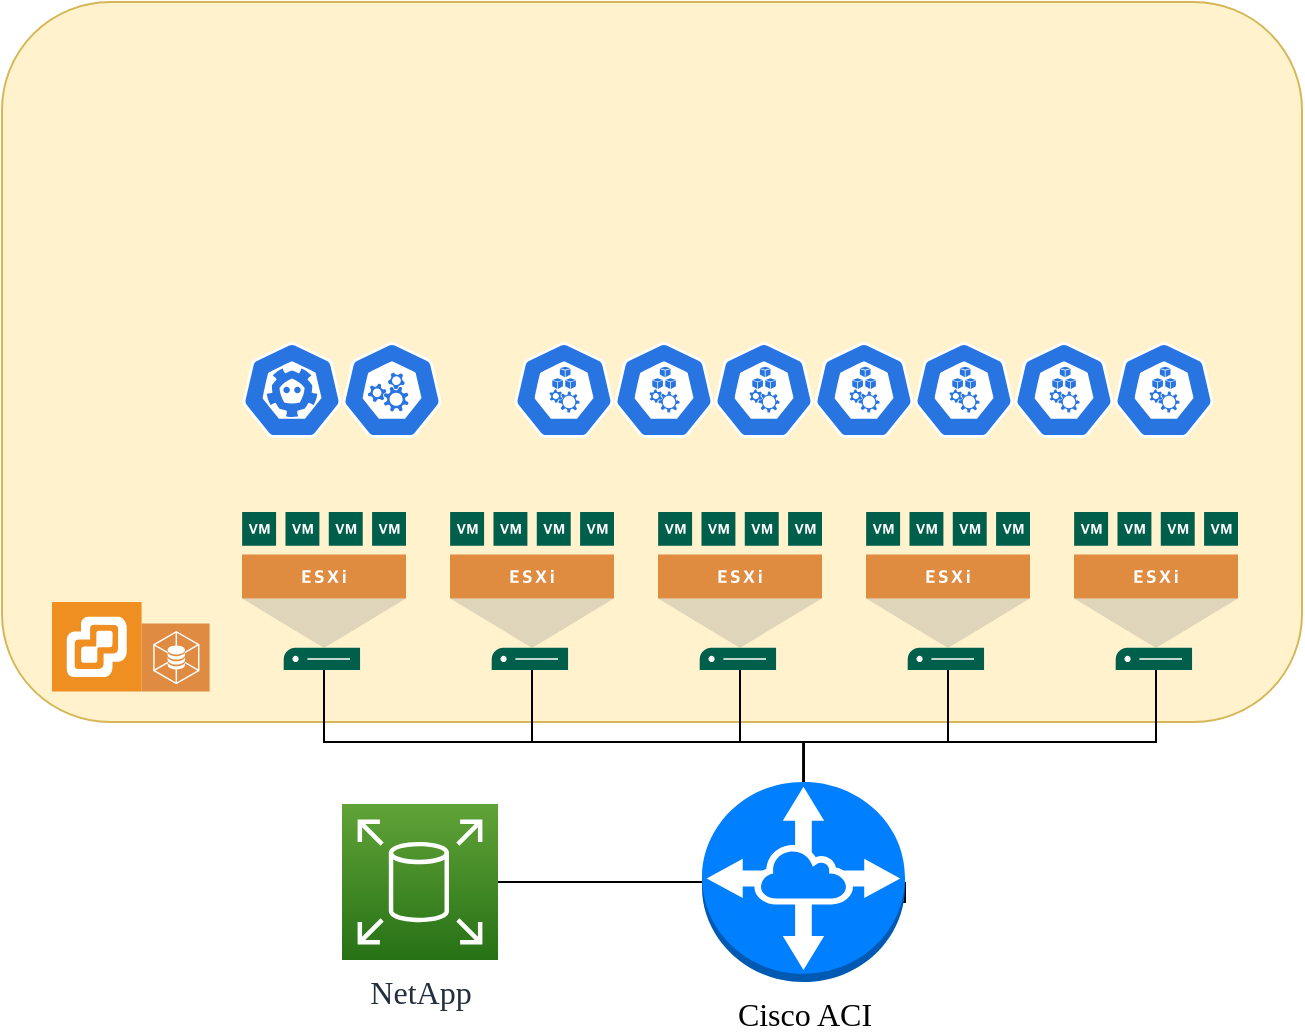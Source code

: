 <mxfile version="17.4.0" type="github">
  <diagram id="Mtu2LjgbH1QKWpd-V6R2" name="Page-1">
    <mxGraphModel dx="983" dy="1175" grid="1" gridSize="10" guides="1" tooltips="1" connect="1" arrows="1" fold="1" page="1" pageScale="1" pageWidth="827" pageHeight="1169" math="0" shadow="0">
      <root>
        <mxCell id="0" />
        <mxCell id="1" parent="0" />
        <mxCell id="mQaUnpxEx9PQrwTs-Cjj-17" value="" style="rounded=1;whiteSpace=wrap;html=1;fillColor=#fff2cc;strokeColor=#d6b656;labelPosition=center;verticalLabelPosition=middle;align=center;verticalAlign=middle;" vertex="1" parent="1">
          <mxGeometry x="40" y="120" width="650" height="360" as="geometry" />
        </mxCell>
        <mxCell id="wL2F0BoD8RNo7xgH3Krq-1" value="" style="shadow=0;dashed=0;html=1;strokeColor=none;fillColor=#EF8F21;labelPosition=center;verticalLabelPosition=bottom;verticalAlign=top;align=center;outlineConnect=0;shape=mxgraph.veeam.vsphere" parent="1" vertex="1">
          <mxGeometry x="65" y="420" width="44.8" height="44.8" as="geometry" />
        </mxCell>
        <mxCell id="wL2F0BoD8RNo7xgH3Krq-21" style="edgeStyle=orthogonalEdgeStyle;rounded=0;orthogonalLoop=1;jettySize=auto;html=1;endArrow=none;endFill=0;exitX=0.5;exitY=0;exitDx=0;exitDy=0;exitPerimeter=0;" parent="1" source="mQaUnpxEx9PQrwTs-Cjj-13" target="wL2F0BoD8RNo7xgH3Krq-3" edge="1">
          <mxGeometry relative="1" as="geometry">
            <Array as="points">
              <mxPoint x="441" y="490" />
              <mxPoint x="201" y="490" />
            </Array>
            <mxPoint x="245" y="510" as="sourcePoint" />
          </mxGeometry>
        </mxCell>
        <mxCell id="wL2F0BoD8RNo7xgH3Krq-22" style="edgeStyle=orthogonalEdgeStyle;rounded=0;orthogonalLoop=1;jettySize=auto;html=1;endArrow=none;endFill=0;exitX=0.5;exitY=0;exitDx=0;exitDy=0;exitPerimeter=0;" parent="1" source="mQaUnpxEx9PQrwTs-Cjj-13" target="wL2F0BoD8RNo7xgH3Krq-2" edge="1">
          <mxGeometry relative="1" as="geometry">
            <Array as="points">
              <mxPoint x="441" y="490" />
              <mxPoint x="305" y="490" />
            </Array>
            <mxPoint x="245" y="510" as="sourcePoint" />
          </mxGeometry>
        </mxCell>
        <mxCell id="wL2F0BoD8RNo7xgH3Krq-25" style="edgeStyle=orthogonalEdgeStyle;rounded=0;orthogonalLoop=1;jettySize=auto;html=1;endArrow=none;endFill=0;exitX=0.5;exitY=0;exitDx=0;exitDy=0;exitPerimeter=0;" parent="1" source="mQaUnpxEx9PQrwTs-Cjj-13" target="wL2F0BoD8RNo7xgH3Krq-4" edge="1">
          <mxGeometry relative="1" as="geometry">
            <mxPoint x="450" y="510" as="targetPoint" />
            <Array as="points">
              <mxPoint x="441" y="490" />
              <mxPoint x="409" y="490" />
            </Array>
            <mxPoint x="355" y="510" as="sourcePoint" />
          </mxGeometry>
        </mxCell>
        <mxCell id="wL2F0BoD8RNo7xgH3Krq-26" style="edgeStyle=orthogonalEdgeStyle;rounded=0;orthogonalLoop=1;jettySize=auto;html=1;endArrow=none;endFill=0;" parent="1" source="mQaUnpxEx9PQrwTs-Cjj-13" target="wL2F0BoD8RNo7xgH3Krq-5" edge="1">
          <mxGeometry relative="1" as="geometry">
            <mxPoint x="513" y="510" as="sourcePoint" />
            <Array as="points">
              <mxPoint x="441" y="490" />
              <mxPoint x="513" y="490" />
            </Array>
          </mxGeometry>
        </mxCell>
        <mxCell id="wL2F0BoD8RNo7xgH3Krq-27" style="edgeStyle=orthogonalEdgeStyle;rounded=0;orthogonalLoop=1;jettySize=auto;html=1;exitX=1;exitY=0.5;exitDx=0;exitDy=0;exitPerimeter=0;endArrow=none;endFill=0;" parent="1" source="mQaUnpxEx9PQrwTs-Cjj-13" target="wL2F0BoD8RNo7xgH3Krq-6" edge="1">
          <mxGeometry relative="1" as="geometry">
            <Array as="points">
              <mxPoint x="430" y="570" />
              <mxPoint x="430" y="560" />
              <mxPoint x="441" y="560" />
              <mxPoint x="441" y="490" />
              <mxPoint x="617" y="490" />
            </Array>
            <mxPoint x="513" y="510" as="sourcePoint" />
          </mxGeometry>
        </mxCell>
        <mxCell id="wL2F0BoD8RNo7xgH3Krq-19" value="" style="group" parent="1" vertex="1" connectable="0">
          <mxGeometry x="160" y="375" width="498" height="79" as="geometry" />
        </mxCell>
        <mxCell id="wL2F0BoD8RNo7xgH3Krq-2" value="" style="sketch=0;pointerEvents=1;shadow=0;dashed=0;html=1;strokeColor=none;fillColor=#005F4B;labelPosition=center;verticalLabelPosition=bottom;verticalAlign=top;align=center;outlineConnect=0;shape=mxgraph.veeam2.esxi_host;" parent="wL2F0BoD8RNo7xgH3Krq-19" vertex="1">
          <mxGeometry x="104" width="82" height="79" as="geometry" />
        </mxCell>
        <mxCell id="wL2F0BoD8RNo7xgH3Krq-3" value="" style="sketch=0;pointerEvents=1;shadow=0;dashed=0;html=1;strokeColor=none;fillColor=#005F4B;labelPosition=center;verticalLabelPosition=bottom;verticalAlign=top;align=center;outlineConnect=0;shape=mxgraph.veeam2.esxi_host;" parent="wL2F0BoD8RNo7xgH3Krq-19" vertex="1">
          <mxGeometry width="82" height="79" as="geometry" />
        </mxCell>
        <mxCell id="wL2F0BoD8RNo7xgH3Krq-4" value="" style="sketch=0;pointerEvents=1;shadow=0;dashed=0;html=1;strokeColor=none;fillColor=#005F4B;labelPosition=center;verticalLabelPosition=bottom;verticalAlign=top;align=center;outlineConnect=0;shape=mxgraph.veeam2.esxi_host;" parent="wL2F0BoD8RNo7xgH3Krq-19" vertex="1">
          <mxGeometry x="208" width="82" height="79" as="geometry" />
        </mxCell>
        <mxCell id="wL2F0BoD8RNo7xgH3Krq-5" value="" style="sketch=0;pointerEvents=1;shadow=0;dashed=0;html=1;strokeColor=none;fillColor=#005F4B;labelPosition=center;verticalLabelPosition=bottom;verticalAlign=top;align=center;outlineConnect=0;shape=mxgraph.veeam2.esxi_host;" parent="wL2F0BoD8RNo7xgH3Krq-19" vertex="1">
          <mxGeometry x="312" width="82" height="79" as="geometry" />
        </mxCell>
        <mxCell id="wL2F0BoD8RNo7xgH3Krq-6" value="" style="sketch=0;pointerEvents=1;shadow=0;dashed=0;html=1;strokeColor=none;fillColor=#005F4B;labelPosition=center;verticalLabelPosition=bottom;verticalAlign=top;align=center;outlineConnect=0;shape=mxgraph.veeam2.esxi_host;" parent="wL2F0BoD8RNo7xgH3Krq-19" vertex="1">
          <mxGeometry x="416" width="82" height="79" as="geometry" />
        </mxCell>
        <mxCell id="mQaUnpxEx9PQrwTs-Cjj-16" style="edgeStyle=orthogonalEdgeStyle;rounded=0;orthogonalLoop=1;jettySize=auto;html=1;exitX=1;exitY=0.5;exitDx=0;exitDy=0;exitPerimeter=0;endArrow=none;endFill=0;" edge="1" parent="1" source="mQaUnpxEx9PQrwTs-Cjj-3" target="mQaUnpxEx9PQrwTs-Cjj-13">
          <mxGeometry relative="1" as="geometry" />
        </mxCell>
        <mxCell id="mQaUnpxEx9PQrwTs-Cjj-3" value="&lt;font style=&quot;font-size: 16px&quot; data-font-src=&quot;https://fonts.googleapis.com/css?family=Fira+Mono&quot; face=&quot;Fira Mono&quot;&gt;NetApp&lt;/font&gt;" style="sketch=0;points=[[0,0,0],[0.25,0,0],[0.5,0,0],[0.75,0,0],[1,0,0],[0,1,0],[0.25,1,0],[0.5,1,0],[0.75,1,0],[1,1,0],[0,0.25,0],[0,0.5,0],[0,0.75,0],[1,0.25,0],[1,0.5,0],[1,0.75,0]];outlineConnect=0;fontColor=#232F3E;gradientColor=#60A337;gradientDirection=north;fillColor=#277116;strokeColor=#ffffff;dashed=0;verticalLabelPosition=bottom;verticalAlign=top;align=center;html=1;fontSize=12;fontStyle=0;aspect=fixed;shape=mxgraph.aws4.resourceIcon;resIcon=mxgraph.aws4.elastic_block_store;" vertex="1" parent="1">
          <mxGeometry x="210" y="521" width="78" height="78" as="geometry" />
        </mxCell>
        <mxCell id="mQaUnpxEx9PQrwTs-Cjj-13" value="&lt;font data-font-src=&quot;https://fonts.googleapis.com/css?family=Fira+Mono&quot; style=&quot;font-size: 16px&quot; face=&quot;Fira Mono&quot;&gt;Cisco ACI&lt;/font&gt;" style="outlineConnect=0;dashed=0;verticalLabelPosition=bottom;verticalAlign=top;align=center;html=1;shape=mxgraph.aws3.vpc_peering;fillColor=#007FFF;direction=east;strokeColor=#6c8ebf;" vertex="1" parent="1">
          <mxGeometry x="390" y="510" width="101.5" height="100" as="geometry" />
        </mxCell>
        <mxCell id="mQaUnpxEx9PQrwTs-Cjj-14" value="" style="sketch=0;pointerEvents=1;shadow=0;dashed=0;html=1;strokeColor=none;fillColor=#DF8C42;labelPosition=center;verticalLabelPosition=bottom;verticalAlign=top;align=center;outlineConnect=0;shape=mxgraph.veeam2.vmware_vsan;" vertex="1" parent="1">
          <mxGeometry x="109.8" y="430.8" width="34" height="34" as="geometry" />
        </mxCell>
        <mxCell id="mQaUnpxEx9PQrwTs-Cjj-21" value="" style="sketch=0;html=1;dashed=0;whitespace=wrap;fillColor=#2875E2;strokeColor=#ffffff;points=[[0.005,0.63,0],[0.1,0.2,0],[0.9,0.2,0],[0.5,0,0],[0.995,0.63,0],[0.72,0.99,0],[0.5,1,0],[0.28,0.99,0]];shape=mxgraph.kubernetes.icon;prIcon=etcd;fontFamily=Fira Mono;fontSource=https%3A%2F%2Ffonts.googleapis.com%2Fcss%3Ffamily%3DFira%2BMono;fontSize=16;" vertex="1" parent="1">
          <mxGeometry x="160" y="290" width="50" height="48" as="geometry" />
        </mxCell>
        <mxCell id="mQaUnpxEx9PQrwTs-Cjj-22" value="" style="sketch=0;html=1;dashed=0;whitespace=wrap;fillColor=#2875E2;strokeColor=#ffffff;points=[[0.005,0.63,0],[0.1,0.2,0],[0.9,0.2,0],[0.5,0,0],[0.995,0.63,0],[0.72,0.99,0],[0.5,1,0],[0.28,0.99,0]];shape=mxgraph.kubernetes.icon;prIcon=master;fontFamily=Fira Mono;fontSource=https%3A%2F%2Ffonts.googleapis.com%2Fcss%3Ffamily%3DFira%2BMono;fontSize=16;" vertex="1" parent="1">
          <mxGeometry x="210" y="290" width="50" height="48" as="geometry" />
        </mxCell>
        <mxCell id="mQaUnpxEx9PQrwTs-Cjj-23" value="" style="sketch=0;html=1;dashed=0;whitespace=wrap;fillColor=#2875E2;strokeColor=#ffffff;points=[[0.005,0.63,0],[0.1,0.2,0],[0.9,0.2,0],[0.5,0,0],[0.995,0.63,0],[0.72,0.99,0],[0.5,1,0],[0.28,0.99,0]];shape=mxgraph.kubernetes.icon;prIcon=node;fontFamily=Fira Mono;fontSource=https%3A%2F%2Ffonts.googleapis.com%2Fcss%3Ffamily%3DFira%2BMono;fontSize=16;" vertex="1" parent="1">
          <mxGeometry x="296" y="290" width="50" height="48" as="geometry" />
        </mxCell>
        <mxCell id="mQaUnpxEx9PQrwTs-Cjj-24" value="" style="sketch=0;html=1;dashed=0;whitespace=wrap;fillColor=#2875E2;strokeColor=#ffffff;points=[[0.005,0.63,0],[0.1,0.2,0],[0.9,0.2,0],[0.5,0,0],[0.995,0.63,0],[0.72,0.99,0],[0.5,1,0],[0.28,0.99,0]];shape=mxgraph.kubernetes.icon;prIcon=node;fontFamily=Fira Mono;fontSource=https%3A%2F%2Ffonts.googleapis.com%2Fcss%3Ffamily%3DFira%2BMono;fontSize=16;" vertex="1" parent="1">
          <mxGeometry x="346" y="290" width="50" height="48" as="geometry" />
        </mxCell>
        <mxCell id="mQaUnpxEx9PQrwTs-Cjj-25" value="" style="sketch=0;html=1;dashed=0;whitespace=wrap;fillColor=#2875E2;strokeColor=#ffffff;points=[[0.005,0.63,0],[0.1,0.2,0],[0.9,0.2,0],[0.5,0,0],[0.995,0.63,0],[0.72,0.99,0],[0.5,1,0],[0.28,0.99,0]];shape=mxgraph.kubernetes.icon;prIcon=node;fontFamily=Fira Mono;fontSource=https%3A%2F%2Ffonts.googleapis.com%2Fcss%3Ffamily%3DFira%2BMono;fontSize=16;" vertex="1" parent="1">
          <mxGeometry x="396" y="290" width="50" height="48" as="geometry" />
        </mxCell>
        <mxCell id="mQaUnpxEx9PQrwTs-Cjj-26" value="" style="sketch=0;html=1;dashed=0;whitespace=wrap;fillColor=#2875E2;strokeColor=#ffffff;points=[[0.005,0.63,0],[0.1,0.2,0],[0.9,0.2,0],[0.5,0,0],[0.995,0.63,0],[0.72,0.99,0],[0.5,1,0],[0.28,0.99,0]];shape=mxgraph.kubernetes.icon;prIcon=node;fontFamily=Fira Mono;fontSource=https%3A%2F%2Ffonts.googleapis.com%2Fcss%3Ffamily%3DFira%2BMono;fontSize=16;" vertex="1" parent="1">
          <mxGeometry x="446" y="290" width="50" height="48" as="geometry" />
        </mxCell>
        <mxCell id="mQaUnpxEx9PQrwTs-Cjj-27" value="" style="sketch=0;html=1;dashed=0;whitespace=wrap;fillColor=#2875E2;strokeColor=#ffffff;points=[[0.005,0.63,0],[0.1,0.2,0],[0.9,0.2,0],[0.5,0,0],[0.995,0.63,0],[0.72,0.99,0],[0.5,1,0],[0.28,0.99,0]];shape=mxgraph.kubernetes.icon;prIcon=node;fontFamily=Fira Mono;fontSource=https%3A%2F%2Ffonts.googleapis.com%2Fcss%3Ffamily%3DFira%2BMono;fontSize=16;" vertex="1" parent="1">
          <mxGeometry x="496" y="290" width="50" height="48" as="geometry" />
        </mxCell>
        <mxCell id="mQaUnpxEx9PQrwTs-Cjj-28" value="" style="sketch=0;html=1;dashed=0;whitespace=wrap;fillColor=#2875E2;strokeColor=#ffffff;points=[[0.005,0.63,0],[0.1,0.2,0],[0.9,0.2,0],[0.5,0,0],[0.995,0.63,0],[0.72,0.99,0],[0.5,1,0],[0.28,0.99,0]];shape=mxgraph.kubernetes.icon;prIcon=node;fontFamily=Fira Mono;fontSource=https%3A%2F%2Ffonts.googleapis.com%2Fcss%3Ffamily%3DFira%2BMono;fontSize=16;" vertex="1" parent="1">
          <mxGeometry x="546" y="290" width="50" height="48" as="geometry" />
        </mxCell>
        <mxCell id="mQaUnpxEx9PQrwTs-Cjj-29" value="" style="sketch=0;html=1;dashed=0;whitespace=wrap;fillColor=#2875E2;strokeColor=#ffffff;points=[[0.005,0.63,0],[0.1,0.2,0],[0.9,0.2,0],[0.5,0,0],[0.995,0.63,0],[0.72,0.99,0],[0.5,1,0],[0.28,0.99,0]];shape=mxgraph.kubernetes.icon;prIcon=node;fontFamily=Fira Mono;fontSource=https%3A%2F%2Ffonts.googleapis.com%2Fcss%3Ffamily%3DFira%2BMono;fontSize=16;" vertex="1" parent="1">
          <mxGeometry x="596" y="290" width="50" height="48" as="geometry" />
        </mxCell>
      </root>
    </mxGraphModel>
  </diagram>
</mxfile>
